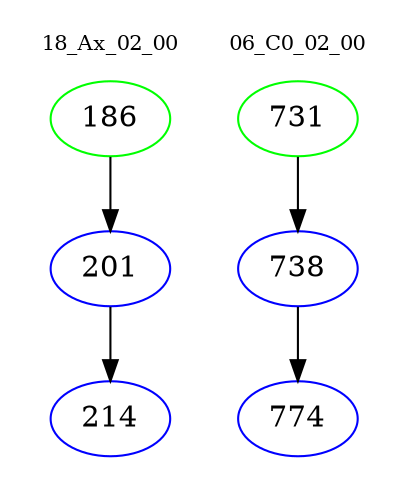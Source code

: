 digraph{
subgraph cluster_0 {
color = white
label = "18_Ax_02_00";
fontsize=10;
T0_186 [label="186", color="green"]
T0_186 -> T0_201 [color="black"]
T0_201 [label="201", color="blue"]
T0_201 -> T0_214 [color="black"]
T0_214 [label="214", color="blue"]
}
subgraph cluster_1 {
color = white
label = "06_C0_02_00";
fontsize=10;
T1_731 [label="731", color="green"]
T1_731 -> T1_738 [color="black"]
T1_738 [label="738", color="blue"]
T1_738 -> T1_774 [color="black"]
T1_774 [label="774", color="blue"]
}
}
